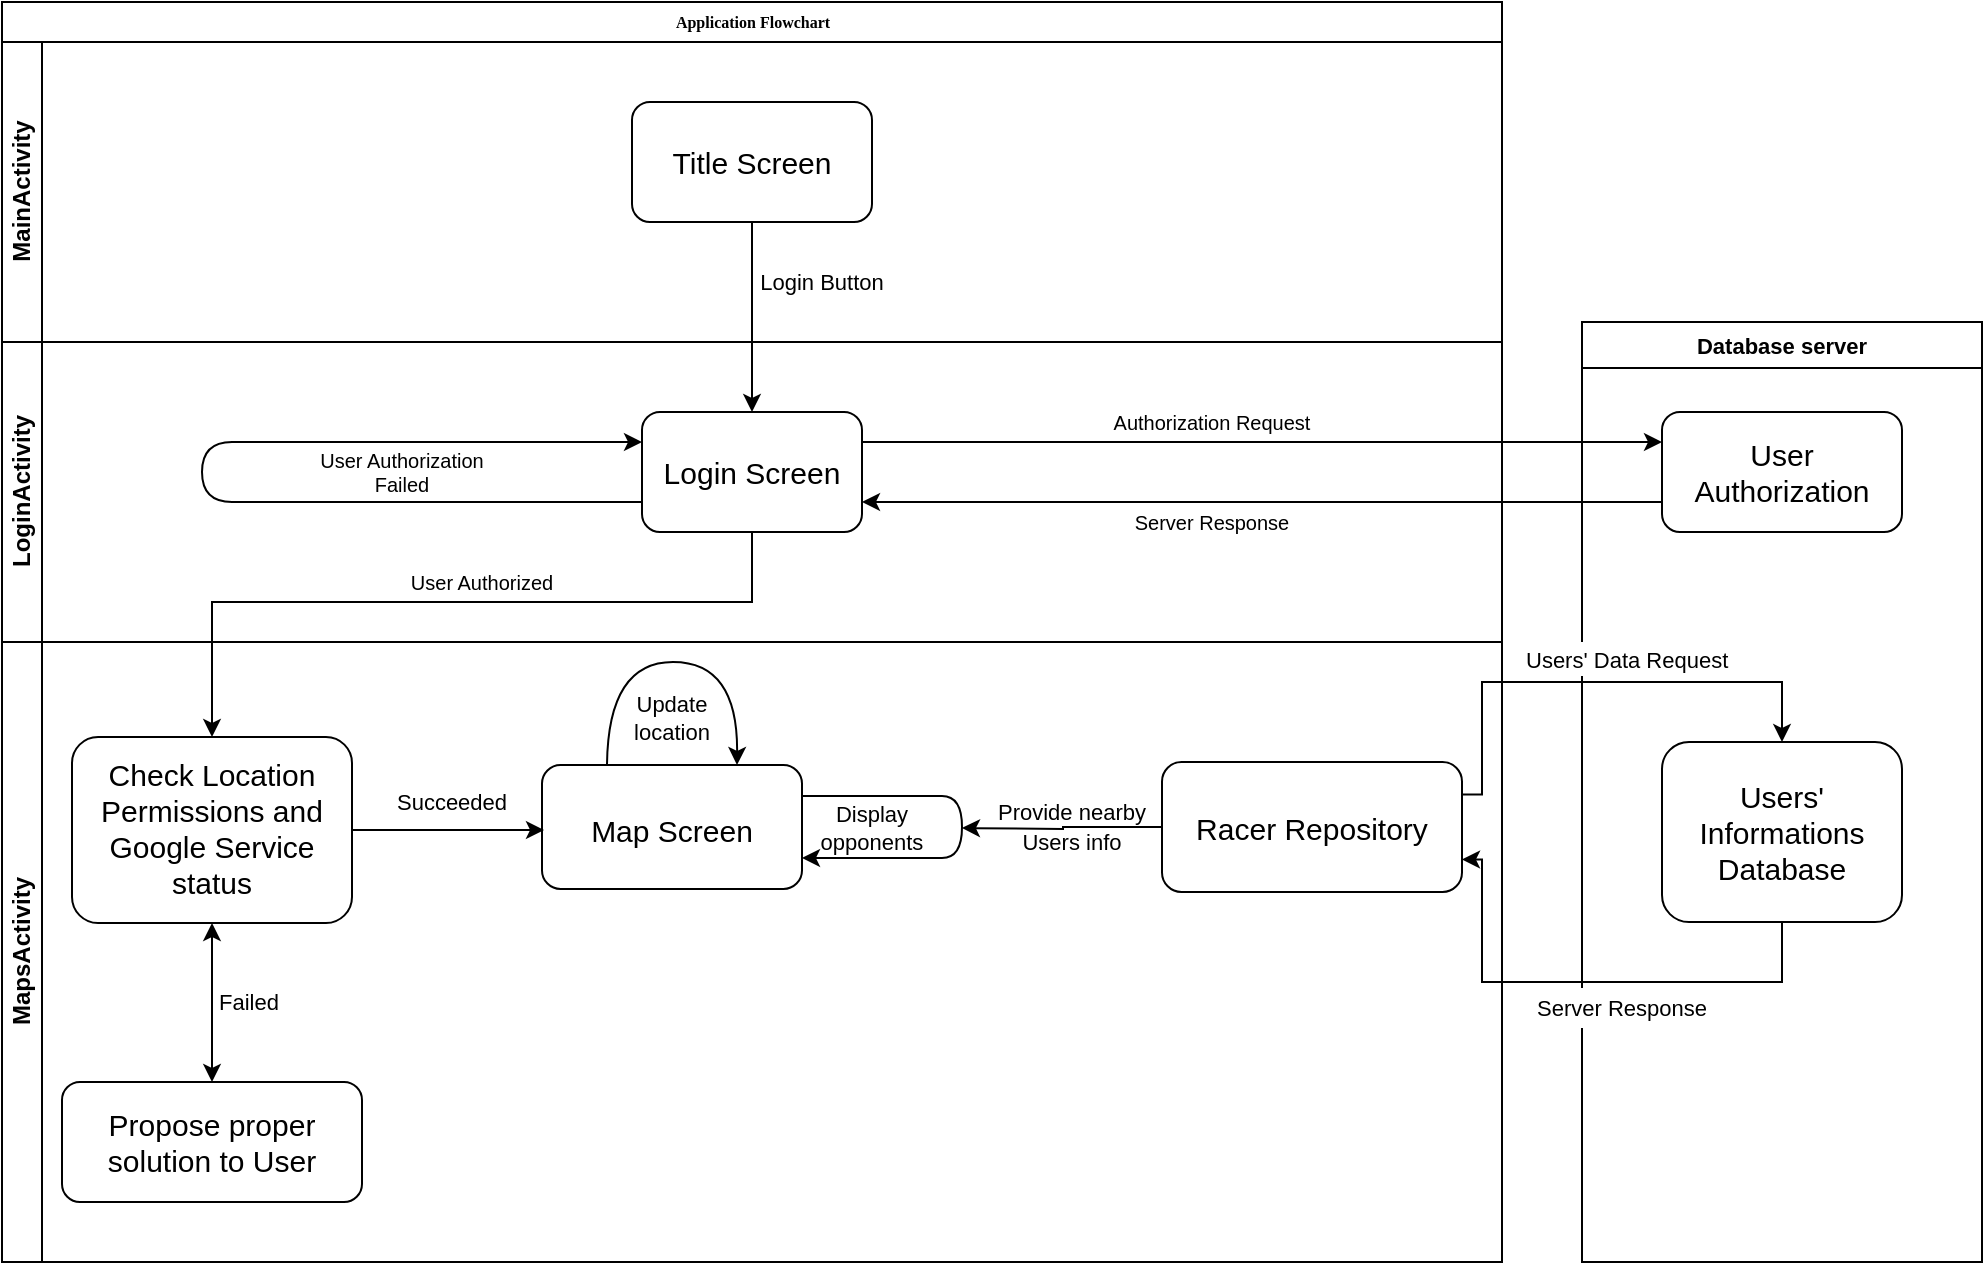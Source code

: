 <mxfile version="10.7.5" type="device"><diagram name="Page-1" id="c7488fd3-1785-93aa-aadb-54a6760d102a"><mxGraphModel dx="1066" dy="836" grid="1" gridSize="10" guides="1" tooltips="1" connect="1" arrows="1" fold="1" page="1" pageScale="1" pageWidth="1100" pageHeight="850" background="#ffffff" math="0" shadow="0"><root><mxCell id="0"/><mxCell id="1" parent="0"/><mxCell id="2b4e8129b02d487f-1" value="Application Flowchart" style="swimlane;html=1;childLayout=stackLayout;horizontal=1;startSize=20;horizontalStack=0;rounded=0;shadow=0;labelBackgroundColor=none;strokeColor=#000000;strokeWidth=1;fillColor=#ffffff;fontFamily=Verdana;fontSize=8;fontColor=#000000;align=center;recursiveResize=0;" parent="1" vertex="1"><mxGeometry x="70" y="70" width="750" height="630" as="geometry"><mxRectangle x="180" y="70" width="120" height="20" as="alternateBounds"/></mxGeometry></mxCell><mxCell id="2b4e8129b02d487f-2" value="MainActivity&lt;br&gt;" style="swimlane;html=1;startSize=20;horizontal=0;" parent="2b4e8129b02d487f-1" vertex="1"><mxGeometry y="20" width="750" height="150" as="geometry"/></mxCell><mxCell id="CyCpe-MGzsND-58wntBN-1" value="" style="rounded=1;whiteSpace=wrap;html=1;" vertex="1" parent="2b4e8129b02d487f-2"><mxGeometry x="315" y="30" width="120" height="60" as="geometry"/></mxCell><mxCell id="CyCpe-MGzsND-58wntBN-2" value="Title Screen" style="text;html=1;strokeColor=none;fillColor=none;align=center;verticalAlign=middle;whiteSpace=wrap;rounded=0;fontSize=15;" vertex="1" parent="2b4e8129b02d487f-2"><mxGeometry x="320" y="40" width="110" height="40" as="geometry"/></mxCell><mxCell id="CyCpe-MGzsND-58wntBN-8" value="Login Button" style="text;html=1;strokeColor=none;fillColor=none;align=center;verticalAlign=middle;whiteSpace=wrap;rounded=0;fontSize=11;" vertex="1" parent="2b4e8129b02d487f-2"><mxGeometry x="375" y="110" width="70" height="20" as="geometry"/></mxCell><mxCell id="2b4e8129b02d487f-3" value="LoginActivity" style="swimlane;html=1;startSize=20;horizontal=0;" parent="2b4e8129b02d487f-1" vertex="1"><mxGeometry y="170" width="750" height="150" as="geometry"><mxRectangle y="170" width="580" height="90" as="alternateBounds"/></mxGeometry></mxCell><mxCell id="CyCpe-MGzsND-58wntBN-5" value="" style="rounded=1;whiteSpace=wrap;html=1;fontSize=15;" vertex="1" parent="2b4e8129b02d487f-3"><mxGeometry x="320" y="35" width="110" height="60" as="geometry"/></mxCell><mxCell id="CyCpe-MGzsND-58wntBN-7" value="Login Screen" style="text;html=1;strokeColor=none;fillColor=none;align=center;verticalAlign=middle;whiteSpace=wrap;rounded=0;fontSize=15;" vertex="1" parent="2b4e8129b02d487f-3"><mxGeometry x="325" y="45" width="100" height="40" as="geometry"/></mxCell><mxCell id="CyCpe-MGzsND-58wntBN-14" value="Authorization Request" style="text;html=1;strokeColor=none;fillColor=none;align=center;verticalAlign=middle;whiteSpace=wrap;rounded=0;fontSize=10;" vertex="1" parent="2b4e8129b02d487f-3"><mxGeometry x="550" y="30" width="110" height="20" as="geometry"/></mxCell><mxCell id="CyCpe-MGzsND-58wntBN-17" value="Server Response" style="text;html=1;strokeColor=none;fillColor=none;align=center;verticalAlign=middle;whiteSpace=wrap;rounded=0;fontSize=10;" vertex="1" parent="2b4e8129b02d487f-3"><mxGeometry x="565" y="80" width="80" height="20" as="geometry"/></mxCell><mxCell id="CyCpe-MGzsND-58wntBN-18" value="" style="curved=1;endArrow=classic;html=1;fontSize=10;exitX=0;exitY=0.75;exitDx=0;exitDy=0;entryX=0;entryY=0.25;entryDx=0;entryDy=0;" edge="1" parent="2b4e8129b02d487f-3" source="CyCpe-MGzsND-58wntBN-5" target="CyCpe-MGzsND-58wntBN-5"><mxGeometry width="50" height="50" relative="1" as="geometry"><mxPoint x="-20" y="530" as="sourcePoint"/><mxPoint x="30" y="480" as="targetPoint"/><Array as="points"><mxPoint x="130" y="80"/><mxPoint x="100" y="80"/><mxPoint x="100" y="50"/><mxPoint x="130" y="50"/></Array></mxGeometry></mxCell><mxCell id="CyCpe-MGzsND-58wntBN-19" value="User Authorization Failed" style="text;html=1;strokeColor=none;fillColor=none;align=center;verticalAlign=middle;whiteSpace=wrap;rounded=0;fontSize=10;" vertex="1" parent="2b4e8129b02d487f-3"><mxGeometry x="155" y="45" width="90" height="40" as="geometry"/></mxCell><mxCell id="CyCpe-MGzsND-58wntBN-23" value="User Authorized" style="text;html=1;strokeColor=none;fillColor=none;align=center;verticalAlign=middle;whiteSpace=wrap;rounded=0;fontSize=10;" vertex="1" parent="2b4e8129b02d487f-3"><mxGeometry x="200" y="110" width="80" height="20" as="geometry"/></mxCell><mxCell id="CyCpe-MGzsND-58wntBN-4" style="edgeStyle=orthogonalEdgeStyle;rounded=0;orthogonalLoop=1;jettySize=auto;html=1;fontSize=15;entryX=0.5;entryY=0;entryDx=0;entryDy=0;" edge="1" parent="1" target="CyCpe-MGzsND-58wntBN-5"><mxGeometry relative="1" as="geometry"><mxPoint x="470" y="270" as="targetPoint"/><mxPoint x="470" y="180" as="sourcePoint"/><Array as="points"><mxPoint x="445" y="180"/></Array></mxGeometry></mxCell><mxCell id="2b4e8129b02d487f-4" value="MapsActivity&lt;br&gt;" style="swimlane;html=1;startSize=20;horizontal=0;" parent="1" vertex="1"><mxGeometry x="70" y="390" width="750" height="310" as="geometry"><mxRectangle x="180" y="390" width="30" height="90" as="alternateBounds"/></mxGeometry></mxCell><mxCell id="CyCpe-MGzsND-58wntBN-42" value="" style="rounded=1;whiteSpace=wrap;html=1;fontSize=16;" vertex="1" parent="2b4e8129b02d487f-4"><mxGeometry x="30" y="220" width="150" height="60" as="geometry"/></mxCell><mxCell id="CyCpe-MGzsND-58wntBN-39" value="Propose proper solution to User" style="text;html=1;strokeColor=none;fillColor=none;align=center;verticalAlign=middle;whiteSpace=wrap;rounded=0;fontSize=15;" vertex="1" parent="2b4e8129b02d487f-4"><mxGeometry x="50" y="232.5" width="110" height="35" as="geometry"/></mxCell><mxCell id="CyCpe-MGzsND-58wntBN-52" value="Succeeded" style="text;html=1;strokeColor=none;fillColor=none;align=center;verticalAlign=middle;whiteSpace=wrap;rounded=0;fontSize=11;" vertex="1" parent="2b4e8129b02d487f-4"><mxGeometry x="200" y="70" width="50" height="20" as="geometry"/></mxCell><mxCell id="CyCpe-MGzsND-58wntBN-60" value="Update location" style="text;html=1;strokeColor=none;fillColor=none;align=center;verticalAlign=middle;whiteSpace=wrap;rounded=0;fontSize=11;" vertex="1" parent="2b4e8129b02d487f-4"><mxGeometry x="305" y="25" width="60" height="25" as="geometry"/></mxCell><mxCell id="CyCpe-MGzsND-58wntBN-24" value="" style="rounded=1;whiteSpace=wrap;html=1;arcSize=14;" vertex="1" parent="2b4e8129b02d487f-4"><mxGeometry x="35" y="47.5" width="140" height="93" as="geometry"/></mxCell><mxCell id="CyCpe-MGzsND-58wntBN-25" value="Check Location Permissions and Google Service status" style="text;html=1;strokeColor=none;fillColor=none;align=center;verticalAlign=middle;whiteSpace=wrap;rounded=0;fontSize=15;" vertex="1" parent="2b4e8129b02d487f-4"><mxGeometry x="45" y="70" width="120" height="45" as="geometry"/></mxCell><mxCell id="CyCpe-MGzsND-58wntBN-49" value="" style="rounded=1;whiteSpace=wrap;html=1;" vertex="1" parent="2b4e8129b02d487f-4"><mxGeometry x="270" y="61.5" width="130" height="62" as="geometry"/></mxCell><mxCell id="CyCpe-MGzsND-58wntBN-59" value="" style="curved=1;endArrow=classic;html=1;fontSize=11;exitX=0.25;exitY=0;exitDx=0;exitDy=0;entryX=0.75;entryY=0;entryDx=0;entryDy=0;" edge="1" parent="2b4e8129b02d487f-4" source="CyCpe-MGzsND-58wntBN-49" target="CyCpe-MGzsND-58wntBN-49"><mxGeometry width="50" height="50" relative="1" as="geometry"><mxPoint x="-350" y="732.5" as="sourcePoint"/><mxPoint x="-300" y="682.5" as="targetPoint"/><Array as="points"><mxPoint x="303" y="10"/><mxPoint x="368" y="10"/></Array></mxGeometry></mxCell><mxCell id="CyCpe-MGzsND-58wntBN-47" style="edgeStyle=orthogonalEdgeStyle;rounded=0;orthogonalLoop=1;jettySize=auto;html=1;exitX=1;exitY=0.5;exitDx=0;exitDy=0;fontSize=15;" edge="1" parent="2b4e8129b02d487f-4" source="CyCpe-MGzsND-58wntBN-24"><mxGeometry relative="1" as="geometry"><mxPoint x="271" y="94" as="targetPoint"/></mxGeometry></mxCell><mxCell id="CyCpe-MGzsND-58wntBN-50" value="Map Screen" style="text;html=1;strokeColor=none;fillColor=none;align=center;verticalAlign=middle;whiteSpace=wrap;rounded=0;fontSize=15;" vertex="1" parent="2b4e8129b02d487f-4"><mxGeometry x="275" y="83.5" width="120" height="20" as="geometry"/></mxCell><mxCell id="CyCpe-MGzsND-58wntBN-33" value="" style="endArrow=classic;startArrow=classic;html=1;fontSize=16;entryX=0.5;entryY=1;entryDx=0;entryDy=0;exitX=0.5;exitY=0;exitDx=0;exitDy=0;" edge="1" parent="2b4e8129b02d487f-4" source="CyCpe-MGzsND-58wntBN-42" target="CyCpe-MGzsND-58wntBN-24"><mxGeometry width="50" height="50" relative="1" as="geometry"><mxPoint x="240" y="190" as="sourcePoint"/><mxPoint x="150" y="410" as="targetPoint"/><Array as="points"/></mxGeometry></mxCell><mxCell id="CyCpe-MGzsND-58wntBN-41" value="&lt;font style=&quot;font-size: 11px&quot;&gt;Failed&lt;/font&gt;" style="text;html=1;resizable=1;points=[];autosize=1;align=center;verticalAlign=middle;spacingTop=-4;fontSize=16;connectable=1;" vertex="1" parent="2b4e8129b02d487f-4"><mxGeometry x="105" y="170" width="35" height="20" as="geometry"/></mxCell><mxCell id="CyCpe-MGzsND-58wntBN-64" value="" style="curved=1;endArrow=classic;html=1;fontSize=11;exitX=1;exitY=0.25;exitDx=0;exitDy=0;entryX=1;entryY=0.75;entryDx=0;entryDy=0;" edge="1" parent="2b4e8129b02d487f-4" source="CyCpe-MGzsND-58wntBN-49" target="CyCpe-MGzsND-58wntBN-49"><mxGeometry width="50" height="50" relative="1" as="geometry"><mxPoint y="850" as="sourcePoint"/><mxPoint x="50" y="800" as="targetPoint"/><Array as="points"><mxPoint x="460" y="77"/><mxPoint x="480" y="77"/><mxPoint x="480" y="108"/><mxPoint x="460" y="108"/></Array></mxGeometry></mxCell><mxCell id="CyCpe-MGzsND-58wntBN-74" value="Provide nearby" style="text;html=1;strokeColor=none;fillColor=none;align=center;verticalAlign=middle;whiteSpace=wrap;rounded=0;fontSize=11;" vertex="1" parent="2b4e8129b02d487f-4"><mxGeometry x="490" y="75" width="90" height="20" as="geometry"/></mxCell><mxCell id="CyCpe-MGzsND-58wntBN-75" value="Users info" style="text;html=1;strokeColor=none;fillColor=none;align=center;verticalAlign=middle;whiteSpace=wrap;rounded=0;fontSize=11;" vertex="1" parent="2b4e8129b02d487f-4"><mxGeometry x="500" y="90" width="70" height="20" as="geometry"/></mxCell><mxCell id="CyCpe-MGzsND-58wntBN-9" value="Database server" style="swimlane;fontSize=11;" vertex="1" parent="1"><mxGeometry x="860" y="230" width="200" height="470" as="geometry"/></mxCell><mxCell id="CyCpe-MGzsND-58wntBN-10" value="" style="rounded=1;whiteSpace=wrap;html=1;fontSize=11;" vertex="1" parent="CyCpe-MGzsND-58wntBN-9"><mxGeometry x="40" y="45" width="120" height="60" as="geometry"/></mxCell><mxCell id="CyCpe-MGzsND-58wntBN-11" value="User Authorization" style="text;html=1;strokeColor=none;fillColor=none;align=center;verticalAlign=middle;whiteSpace=wrap;rounded=0;fontSize=15;" vertex="1" parent="CyCpe-MGzsND-58wntBN-9"><mxGeometry x="50" y="50" width="100" height="50" as="geometry"/></mxCell><mxCell id="CyCpe-MGzsND-58wntBN-76" value="&lt;font style=&quot;font-size: 15px&quot;&gt;Users' Informations Database&lt;/font&gt;" style="rounded=1;whiteSpace=wrap;html=1;fontSize=11;align=center;" vertex="1" parent="CyCpe-MGzsND-58wntBN-9"><mxGeometry x="40" y="210" width="120" height="90" as="geometry"/></mxCell><mxCell id="CyCpe-MGzsND-58wntBN-85" value="Server Response" style="text;html=1;strokeColor=none;fillColor=#ffffff;align=center;verticalAlign=middle;whiteSpace=wrap;rounded=0;shadow=0;glass=0;comic=0;fontSize=11;" vertex="1" parent="CyCpe-MGzsND-58wntBN-9"><mxGeometry x="-25" y="333" width="90" height="20" as="geometry"/></mxCell><mxCell id="CyCpe-MGzsND-58wntBN-13" style="edgeStyle=orthogonalEdgeStyle;rounded=0;orthogonalLoop=1;jettySize=auto;html=1;entryX=0;entryY=0.25;entryDx=0;entryDy=0;fontSize=15;exitX=1;exitY=0.25;exitDx=0;exitDy=0;" edge="1" parent="1" source="CyCpe-MGzsND-58wntBN-5" target="CyCpe-MGzsND-58wntBN-10"><mxGeometry relative="1" as="geometry"><mxPoint x="540" y="295" as="sourcePoint"/></mxGeometry></mxCell><mxCell id="CyCpe-MGzsND-58wntBN-16" style="edgeStyle=orthogonalEdgeStyle;rounded=0;orthogonalLoop=1;jettySize=auto;html=1;exitX=0;exitY=0.75;exitDx=0;exitDy=0;fontSize=10;entryX=1;entryY=0.75;entryDx=0;entryDy=0;" edge="1" parent="1" source="CyCpe-MGzsND-58wntBN-10" target="CyCpe-MGzsND-58wntBN-5"><mxGeometry relative="1" as="geometry"><mxPoint x="570" y="322" as="targetPoint"/></mxGeometry></mxCell><mxCell id="CyCpe-MGzsND-58wntBN-72" style="edgeStyle=orthogonalEdgeStyle;rounded=0;orthogonalLoop=1;jettySize=auto;html=1;exitX=0;exitY=0.5;exitDx=0;exitDy=0;fontSize=11;" edge="1" parent="1" source="CyCpe-MGzsND-58wntBN-58"><mxGeometry relative="1" as="geometry"><mxPoint x="550" y="483" as="targetPoint"/></mxGeometry></mxCell><mxCell id="CyCpe-MGzsND-58wntBN-79" style="edgeStyle=orthogonalEdgeStyle;rounded=0;orthogonalLoop=1;jettySize=auto;html=1;exitX=1;exitY=0.25;exitDx=0;exitDy=0;entryX=0.5;entryY=0;entryDx=0;entryDy=0;fontSize=11;" edge="1" parent="1" source="CyCpe-MGzsND-58wntBN-58" target="CyCpe-MGzsND-58wntBN-76"><mxGeometry relative="1" as="geometry"><Array as="points"><mxPoint x="810" y="466"/><mxPoint x="810" y="410"/><mxPoint x="960" y="410"/></Array></mxGeometry></mxCell><mxCell id="CyCpe-MGzsND-58wntBN-58" value="&lt;font style=&quot;font-size: 15px&quot;&gt;Racer Repository&lt;/font&gt;" style="rounded=1;whiteSpace=wrap;html=1;" vertex="1" parent="1"><mxGeometry x="650" y="450" width="150" height="65" as="geometry"/></mxCell><mxCell id="CyCpe-MGzsND-58wntBN-22" style="edgeStyle=orthogonalEdgeStyle;rounded=0;orthogonalLoop=1;jettySize=auto;html=1;exitX=0.5;exitY=1;exitDx=0;exitDy=0;fontSize=10;" edge="1" parent="1" source="CyCpe-MGzsND-58wntBN-5" target="CyCpe-MGzsND-58wntBN-24"><mxGeometry relative="1" as="geometry"><mxPoint x="185" y="439" as="targetPoint"/><mxPoint x="310" y="344" as="sourcePoint"/><Array as="points"><mxPoint x="445" y="370"/><mxPoint x="175" y="370"/></Array></mxGeometry></mxCell><mxCell id="CyCpe-MGzsND-58wntBN-65" value="Display opponents" style="text;html=1;strokeColor=none;fillColor=none;align=center;verticalAlign=middle;whiteSpace=wrap;rounded=0;fontSize=11;" vertex="1" parent="1"><mxGeometry x="475" y="470.5" width="60" height="24" as="geometry"/></mxCell><mxCell id="CyCpe-MGzsND-58wntBN-82" value="Users' Data Request" style="text;html=1;resizable=1;points=[];autosize=1;align=left;verticalAlign=top;spacingTop=-4;fontSize=11;strokeColor=none;glass=0;comic=0;shadow=0;rounded=0;fillColor=#ffffff;" vertex="1" parent="1"><mxGeometry x="830" y="390" width="100" height="17" as="geometry"/></mxCell><mxCell id="CyCpe-MGzsND-58wntBN-84" style="edgeStyle=orthogonalEdgeStyle;rounded=0;orthogonalLoop=1;jettySize=auto;html=1;exitX=0.5;exitY=1;exitDx=0;exitDy=0;entryX=1;entryY=0.75;entryDx=0;entryDy=0;fontSize=11;" edge="1" parent="1" source="CyCpe-MGzsND-58wntBN-76" target="CyCpe-MGzsND-58wntBN-58"><mxGeometry relative="1" as="geometry"><Array as="points"><mxPoint x="960" y="560"/><mxPoint x="810" y="560"/><mxPoint x="810" y="499"/></Array></mxGeometry></mxCell></root></mxGraphModel></diagram></mxfile>